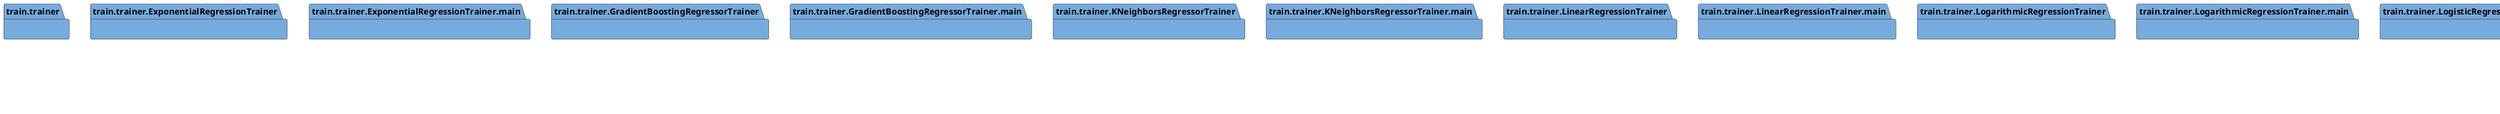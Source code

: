 @startuml packages
set namespaceSeparator none
package "train.trainer" as train.trainer #77AADD {
}
package "train.trainer.ExponentialRegressionTrainer" as train.trainer.ExponentialRegressionTrainer #77AADD {
}
package "train.trainer.ExponentialRegressionTrainer.main" as train.trainer.ExponentialRegressionTrainer.main #77AADD {
}
package "train.trainer.GradientBoostingRegressorTrainer" as train.trainer.GradientBoostingRegressorTrainer #77AADD {
}
package "train.trainer.GradientBoostingRegressorTrainer.main" as train.trainer.GradientBoostingRegressorTrainer.main #77AADD {
}
package "train.trainer.KNeighborsRegressorTrainer" as train.trainer.KNeighborsRegressorTrainer #77AADD {
}
package "train.trainer.KNeighborsRegressorTrainer.main" as train.trainer.KNeighborsRegressorTrainer.main #77AADD {
}
package "train.trainer.LinearRegressionTrainer" as train.trainer.LinearRegressionTrainer #77AADD {
}
package "train.trainer.LinearRegressionTrainer.main" as train.trainer.LinearRegressionTrainer.main #77AADD {
}
package "train.trainer.LogarithmicRegressionTrainer" as train.trainer.LogarithmicRegressionTrainer #77AADD {
}
package "train.trainer.LogarithmicRegressionTrainer.main" as train.trainer.LogarithmicRegressionTrainer.main #77AADD {
}
package "train.trainer.LogisticRegressionTrainer" as train.trainer.LogisticRegressionTrainer #77AADD {
}
package "train.trainer.LogisticRegressionTrainer.main" as train.trainer.LogisticRegressionTrainer.main #77AADD {
}
package "train.trainer.PolynomialRegressionTrainer" as train.trainer.PolynomialRegressionTrainer #77AADD {
}
package "train.trainer.PolynomialRegressionTrainer.main" as train.trainer.PolynomialRegressionTrainer.main #77AADD {
}
package "train.trainer.SGDRegressorTrainer" as train.trainer.SGDRegressorTrainer #77AADD {
}
package "train.trainer.SGDRegressorTrainer.main" as train.trainer.SGDRegressorTrainer.main #77AADD {
}
package "train.trainer.SVRRegressorTrainer" as train.trainer.SVRRegressorTrainer #77AADD {
}
package "train.trainer.SVRRegressorTrainer.main" as train.trainer.SVRRegressorTrainer.main #77AADD {
}
package "train.trainer.XGBoostTrainer" as train.trainer.XGBoostTrainer #77AADD {
}
package "train.trainer.XGBoostTrainer.main" as train.trainer.XGBoostTrainer.main #77AADD {
}
package "train.trainer.XgboostFitTrainer" as train.trainer.XgboostFitTrainer #77AADD {
}
package "train.trainer.XgboostFitTrainer.main" as train.trainer.XgboostFitTrainer.main #77AADD {
}
package "train.trainer.curvefit" as train.trainer.curvefit #77AADD {
}
package "train.trainer.scikit" as train.trainer.scikit #77AADD {
}
package "train.trainer.xgboost_interface" as train.trainer.xgboost_interface #77AADD {
}
train.trainer.XgboostFitTrainer.main --> train.trainer.xgboost_interface
@enduml
